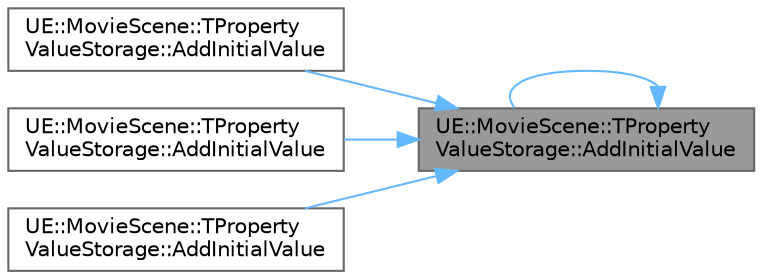 digraph "UE::MovieScene::TPropertyValueStorage::AddInitialValue"
{
 // INTERACTIVE_SVG=YES
 // LATEX_PDF_SIZE
  bgcolor="transparent";
  edge [fontname=Helvetica,fontsize=10,labelfontname=Helvetica,labelfontsize=10];
  node [fontname=Helvetica,fontsize=10,shape=box,height=0.2,width=0.4];
  rankdir="RL";
  Node1 [id="Node000001",label="UE::MovieScene::TProperty\lValueStorage::AddInitialValue",height=0.2,width=0.4,color="gray40", fillcolor="grey60", style="filled", fontcolor="black",tooltip="Add a cached value for the specified object and fast property ptr offset, returning a unique index fo..."];
  Node1 -> Node2 [id="edge1_Node000001_Node000002",dir="back",color="steelblue1",style="solid",tooltip=" "];
  Node2 [id="Node000002",label="UE::MovieScene::TProperty\lValueStorage::AddInitialValue",height=0.2,width=0.4,color="grey40", fillcolor="white", style="filled",URL="$d7/d81/structUE_1_1MovieScene_1_1TPropertyValueStorage.html#a5396a8fa4c8c8652085ca02f7ade7e6f",tooltip="Add a cached value for the specified object and a propertypath, returning a unique index for the valu..."];
  Node1 -> Node3 [id="edge2_Node000001_Node000003",dir="back",color="steelblue1",style="solid",tooltip=" "];
  Node3 [id="Node000003",label="UE::MovieScene::TProperty\lValueStorage::AddInitialValue",height=0.2,width=0.4,color="grey40", fillcolor="white", style="filled",URL="$d7/d81/structUE_1_1MovieScene_1_1TPropertyValueStorage.html#ad3b0e307fe39ad749ffc2585e5ec9fea",tooltip="Add a cached value for the specified object and a custom property accessor, returning a unique index ..."];
  Node1 -> Node4 [id="edge3_Node000001_Node000004",dir="back",color="steelblue1",style="solid",tooltip=" "];
  Node4 [id="Node000004",label="UE::MovieScene::TProperty\lValueStorage::AddInitialValue",height=0.2,width=0.4,color="grey40", fillcolor="white", style="filled",URL="$d7/d81/structUE_1_1MovieScene_1_1TPropertyValueStorage.html#a067422b93e23c3abf7c72fe15cf2161b",tooltip="Add a cached value for the specified object and a slow bindings instance, returning a unique index fo..."];
  Node1 -> Node1 [id="edge4_Node000001_Node000001",dir="back",color="steelblue1",style="solid",tooltip=" "];
}
